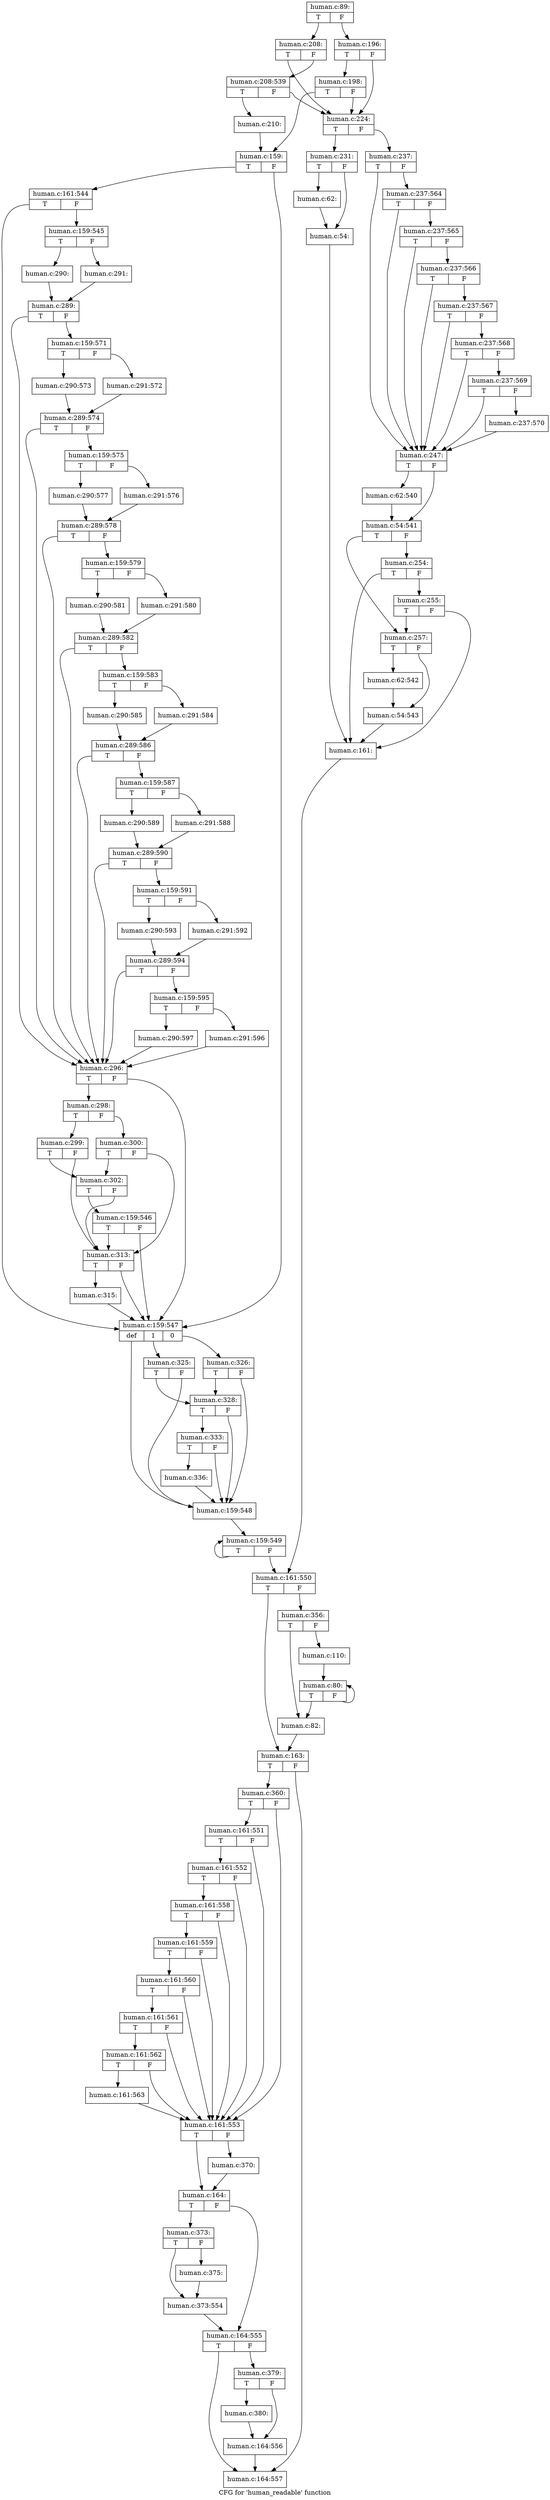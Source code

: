 digraph "CFG for 'human_readable' function" {
	label="CFG for 'human_readable' function";

	Node0xc956e30 [shape=record,label="{human.c:89:|{<s0>T|<s1>F}}"];
	Node0xc956e30:s0 -> Node0xca44e30;
	Node0xc956e30:s1 -> Node0xca44d90;
	Node0xca44d90 [shape=record,label="{human.c:196:|{<s0>T|<s1>F}}"];
	Node0xca44d90:s0 -> Node0xc956970;
	Node0xca44d90:s1 -> Node0xca44de0;
	Node0xc956970 [shape=record,label="{human.c:198:|{<s0>T|<s1>F}}"];
	Node0xc956970:s0 -> Node0xca46d80;
	Node0xc956970:s1 -> Node0xca44de0;
	Node0xca44e30 [shape=record,label="{human.c:208:|{<s0>T|<s1>F}}"];
	Node0xca44e30:s0 -> Node0xca44de0;
	Node0xca44e30:s1 -> Node0xca5f1b0;
	Node0xca5f1b0 [shape=record,label="{human.c:208:539|{<s0>T|<s1>F}}"];
	Node0xca5f1b0:s0 -> Node0xca5f110;
	Node0xca5f1b0:s1 -> Node0xca44de0;
	Node0xca5f110 [shape=record,label="{human.c:210:}"];
	Node0xca5f110 -> Node0xca46d80;
	Node0xca44de0 [shape=record,label="{human.c:224:|{<s0>T|<s1>F}}"];
	Node0xca44de0:s0 -> Node0xca4eef0;
	Node0xca44de0:s1 -> Node0xca4efd0;
	Node0xca4eef0 [shape=record,label="{human.c:231:|{<s0>T|<s1>F}}"];
	Node0xca4eef0:s0 -> Node0xca72240;
	Node0xca4eef0:s1 -> Node0xca66db0;
	Node0xca72240 [shape=record,label="{human.c:62:}"];
	Node0xca72240 -> Node0xca66db0;
	Node0xca66db0 [shape=record,label="{human.c:54:}"];
	Node0xca66db0 -> Node0xca4ef60;
	Node0xca4efd0 [shape=record,label="{human.c:237:|{<s0>T|<s1>F}}"];
	Node0xca4efd0:s0 -> Node0xca66a40;
	Node0xca4efd0:s1 -> Node0xca838c0;
	Node0xca66a40 [shape=record,label="{human.c:247:|{<s0>T|<s1>F}}"];
	Node0xca66a40:s0 -> Node0xca64540;
	Node0xca66a40:s1 -> Node0xca45650;
	Node0xca64540 [shape=record,label="{human.c:62:540}"];
	Node0xca64540 -> Node0xca45650;
	Node0xca45650 [shape=record,label="{human.c:54:541|{<s0>T|<s1>F}}"];
	Node0xca45650:s0 -> Node0xca5d900;
	Node0xca45650:s1 -> Node0xca5dfe0;
	Node0xca5dfe0 [shape=record,label="{human.c:254:|{<s0>T|<s1>F}}"];
	Node0xca5dfe0:s0 -> Node0xca4ef60;
	Node0xca5dfe0:s1 -> Node0xca6d0f0;
	Node0xca6d0f0 [shape=record,label="{human.c:255:|{<s0>T|<s1>F}}"];
	Node0xca6d0f0:s0 -> Node0xca5d900;
	Node0xca6d0f0:s1 -> Node0xca4ef60;
	Node0xca5d900 [shape=record,label="{human.c:257:|{<s0>T|<s1>F}}"];
	Node0xca5d900:s0 -> Node0xca75b60;
	Node0xca5d900:s1 -> Node0xca56180;
	Node0xca75b60 [shape=record,label="{human.c:62:542}"];
	Node0xca75b60 -> Node0xca56180;
	Node0xca56180 [shape=record,label="{human.c:54:543}"];
	Node0xca56180 -> Node0xca4ef60;
	Node0xca4ef60 [shape=record,label="{human.c:161:}"];
	Node0xca4ef60 -> Node0xca6f830;
	Node0xca46d80 [shape=record,label="{human.c:159:|{<s0>T|<s1>F}}"];
	Node0xca46d80:s0 -> Node0xca6fc00;
	Node0xca46d80:s1 -> Node0xca6fc50;
	Node0xca6fc00 [shape=record,label="{human.c:161:544|{<s0>T|<s1>F}}"];
	Node0xca6fc00:s0 -> Node0xca6fc50;
	Node0xca6fc00:s1 -> Node0xca70700;
	Node0xca70700 [shape=record,label="{human.c:159:545|{<s0>T|<s1>F}}"];
	Node0xca70700:s0 -> Node0xca61a30;
	Node0xca70700:s1 -> Node0xca61ab0;
	Node0xca61a30 [shape=record,label="{human.c:290:}"];
	Node0xca61a30 -> Node0xca61b30;
	Node0xca61ab0 [shape=record,label="{human.c:291:}"];
	Node0xca61ab0 -> Node0xca61b30;
	Node0xca61b30 [shape=record,label="{human.c:289:|{<s0>T|<s1>F}}"];
	Node0xca61b30:s0 -> Node0xca70660;
	Node0xca61b30:s1 -> Node0xca83b90;
	Node0xca70660 [shape=record,label="{human.c:296:|{<s0>T|<s1>F}}"];
	Node0xca70660:s0 -> Node0xca76a80;
	Node0xca70660:s1 -> Node0xca6fc50;
	Node0xca76a80 [shape=record,label="{human.c:298:|{<s0>T|<s1>F}}"];
	Node0xca76a80:s0 -> Node0xca76f70;
	Node0xca76a80:s1 -> Node0xca76ff0;
	Node0xca76f70 [shape=record,label="{human.c:299:|{<s0>T|<s1>F}}"];
	Node0xca76f70:s0 -> Node0xca5bc00;
	Node0xca76f70:s1 -> Node0xca78a70;
	Node0xca76ff0 [shape=record,label="{human.c:300:|{<s0>T|<s1>F}}"];
	Node0xca76ff0:s0 -> Node0xca5bc00;
	Node0xca76ff0:s1 -> Node0xca78a70;
	Node0xca5bc00 [shape=record,label="{human.c:302:|{<s0>T|<s1>F}}"];
	Node0xca5bc00:s0 -> Node0xca76f20;
	Node0xca5bc00:s1 -> Node0xca78a70;
	Node0xca76f20 [shape=record,label="{human.c:159:546|{<s0>T|<s1>F}}"];
	Node0xca76f20:s0 -> Node0xca78a70;
	Node0xca76f20:s1 -> Node0xca6fc50;
	Node0xca78a70 [shape=record,label="{human.c:313:|{<s0>T|<s1>F}}"];
	Node0xca78a70:s0 -> Node0xca789d0;
	Node0xca78a70:s1 -> Node0xca6fc50;
	Node0xca789d0 [shape=record,label="{human.c:315:}"];
	Node0xca789d0 -> Node0xca6fc50;
	Node0xca6fc50 [shape=record,label="{human.c:159:547|{<s0>def|<s1>1|<s2>0}}"];
	Node0xca6fc50:s0 -> Node0xca69d30;
	Node0xca6fc50:s1 -> Node0xca69d80;
	Node0xca6fc50:s2 -> Node0xca6a8f0;
	Node0xca69d80 [shape=record,label="{human.c:325:|{<s0>T|<s1>F}}"];
	Node0xca69d80:s0 -> Node0xca69ce0;
	Node0xca69d80:s1 -> Node0xca69d30;
	Node0xca6a8f0 [shape=record,label="{human.c:326:|{<s0>T|<s1>F}}"];
	Node0xca6a8f0:s0 -> Node0xca69ce0;
	Node0xca6a8f0:s1 -> Node0xca69d30;
	Node0xca69ce0 [shape=record,label="{human.c:328:|{<s0>T|<s1>F}}"];
	Node0xca69ce0:s0 -> Node0xca6b1a0;
	Node0xca69ce0:s1 -> Node0xca69d30;
	Node0xca6b1a0 [shape=record,label="{human.c:333:|{<s0>T|<s1>F}}"];
	Node0xca6b1a0:s0 -> Node0xca6bee0;
	Node0xca6b1a0:s1 -> Node0xca69d30;
	Node0xca6bee0 [shape=record,label="{human.c:336:}"];
	Node0xca6bee0 -> Node0xca69d30;
	Node0xca69d30 [shape=record,label="{human.c:159:548}"];
	Node0xca69d30 -> Node0xca81c90;
	Node0xca81c90 [shape=record,label="{human.c:159:549|{<s0>T|<s1>F}}"];
	Node0xca81c90:s0 -> Node0xca81c90;
	Node0xca81c90:s1 -> Node0xca6f830;
	Node0xca6f830 [shape=record,label="{human.c:161:550|{<s0>T|<s1>F}}"];
	Node0xca6f830:s0 -> Node0xca831d0;
	Node0xca6f830:s1 -> Node0xca83180;
	Node0xca83180 [shape=record,label="{human.c:356:|{<s0>T|<s1>F}}"];
	Node0xca83180:s0 -> Node0xca609e0;
	Node0xca83180:s1 -> Node0xca74f90;
	Node0xca74f90 [shape=record,label="{human.c:110:}"];
	Node0xca74f90 -> Node0xca696c0;
	Node0xca696c0 [shape=record,label="{human.c:80:|{<s0>T|<s1>F}}"];
	Node0xca696c0:s0 -> Node0xca609e0;
	Node0xca696c0:s1 -> Node0xca696c0;
	Node0xca609e0 [shape=record,label="{human.c:82:}"];
	Node0xca609e0 -> Node0xca831d0;
	Node0xca831d0 [shape=record,label="{human.c:163:|{<s0>T|<s1>F}}"];
	Node0xca831d0:s0 -> Node0xca84470;
	Node0xca831d0:s1 -> Node0xca844c0;
	Node0xca84470 [shape=record,label="{human.c:360:|{<s0>T|<s1>F}}"];
	Node0xca84470:s0 -> Node0xca84830;
	Node0xca84470:s1 -> Node0xca84880;
	Node0xca84830 [shape=record,label="{human.c:161:551|{<s0>T|<s1>F}}"];
	Node0xca84830:s0 -> Node0xca62d70;
	Node0xca84830:s1 -> Node0xca84880;
	Node0xca62d70 [shape=record,label="{human.c:161:552|{<s0>T|<s1>F}}"];
	Node0xca62d70:s0 -> Node0xcaa3be0;
	Node0xca62d70:s1 -> Node0xca84880;
	Node0xca84880 [shape=record,label="{human.c:161:553|{<s0>T|<s1>F}}"];
	Node0xca84880:s0 -> Node0xca86250;
	Node0xca84880:s1 -> Node0xca86200;
	Node0xca86200 [shape=record,label="{human.c:370:}"];
	Node0xca86200 -> Node0xca86250;
	Node0xca86250 [shape=record,label="{human.c:164:|{<s0>T|<s1>F}}"];
	Node0xca86250:s0 -> Node0xca86d50;
	Node0xca86250:s1 -> Node0xca86da0;
	Node0xca86d50 [shape=record,label="{human.c:373:|{<s0>T|<s1>F}}"];
	Node0xca86d50:s0 -> Node0xca871a0;
	Node0xca86d50:s1 -> Node0xca87120;
	Node0xca87120 [shape=record,label="{human.c:375:}"];
	Node0xca87120 -> Node0xca871a0;
	Node0xca871a0 [shape=record,label="{human.c:373:554}"];
	Node0xca871a0 -> Node0xca86da0;
	Node0xca86da0 [shape=record,label="{human.c:164:555|{<s0>T|<s1>F}}"];
	Node0xca86da0:s0 -> Node0xca844c0;
	Node0xca86da0:s1 -> Node0xca880e0;
	Node0xca880e0 [shape=record,label="{human.c:379:|{<s0>T|<s1>F}}"];
	Node0xca880e0:s0 -> Node0xca88590;
	Node0xca880e0:s1 -> Node0xca885e0;
	Node0xca88590 [shape=record,label="{human.c:380:}"];
	Node0xca88590 -> Node0xca885e0;
	Node0xca885e0 [shape=record,label="{human.c:164:556}"];
	Node0xca885e0 -> Node0xca844c0;
	Node0xca844c0 [shape=record,label="{human.c:164:557}"];
	Node0xcaa3be0 [shape=record,label="{human.c:161:558|{<s0>T|<s1>F}}"];
	Node0xcaa3be0:s0 -> Node0xcae5540;
	Node0xcaa3be0:s1 -> Node0xca84880;
	Node0xcae5540 [shape=record,label="{human.c:161:559|{<s0>T|<s1>F}}"];
	Node0xcae5540:s0 -> Node0xcaa1b40;
	Node0xcae5540:s1 -> Node0xca84880;
	Node0xcaa1b40 [shape=record,label="{human.c:161:560|{<s0>T|<s1>F}}"];
	Node0xcaa1b40:s0 -> Node0xca87720;
	Node0xcaa1b40:s1 -> Node0xca84880;
	Node0xca87720 [shape=record,label="{human.c:161:561|{<s0>T|<s1>F}}"];
	Node0xca87720:s0 -> Node0xcb72db0;
	Node0xca87720:s1 -> Node0xca84880;
	Node0xcb72db0 [shape=record,label="{human.c:161:562|{<s0>T|<s1>F}}"];
	Node0xcb72db0:s0 -> Node0xcb74d40;
	Node0xcb72db0:s1 -> Node0xca84880;
	Node0xcb74d40 [shape=record,label="{human.c:161:563}"];
	Node0xcb74d40 -> Node0xca84880;
	Node0xca838c0 [shape=record,label="{human.c:237:564|{<s0>T|<s1>F}}"];
	Node0xca838c0:s0 -> Node0xca66a40;
	Node0xca838c0:s1 -> Node0xcaa02e0;
	Node0xcaa02e0 [shape=record,label="{human.c:237:565|{<s0>T|<s1>F}}"];
	Node0xcaa02e0:s0 -> Node0xca66a40;
	Node0xcaa02e0:s1 -> Node0xca479e0;
	Node0xca479e0 [shape=record,label="{human.c:237:566|{<s0>T|<s1>F}}"];
	Node0xca479e0:s0 -> Node0xca66a40;
	Node0xca479e0:s1 -> Node0xcb7a200;
	Node0xcb7a200 [shape=record,label="{human.c:237:567|{<s0>T|<s1>F}}"];
	Node0xcb7a200:s0 -> Node0xca66a40;
	Node0xcb7a200:s1 -> Node0xca72c30;
	Node0xca72c30 [shape=record,label="{human.c:237:568|{<s0>T|<s1>F}}"];
	Node0xca72c30:s0 -> Node0xca66a40;
	Node0xca72c30:s1 -> Node0xcb91790;
	Node0xcb91790 [shape=record,label="{human.c:237:569|{<s0>T|<s1>F}}"];
	Node0xcb91790:s0 -> Node0xca66a40;
	Node0xcb91790:s1 -> Node0xcb91f00;
	Node0xcb91f00 [shape=record,label="{human.c:237:570}"];
	Node0xcb91f00 -> Node0xca66a40;
	Node0xca83b90 [shape=record,label="{human.c:159:571|{<s0>T|<s1>F}}"];
	Node0xca83b90:s0 -> Node0xcb7a250;
	Node0xca83b90:s1 -> Node0xcb72fd0;
	Node0xcb72fd0 [shape=record,label="{human.c:291:572}"];
	Node0xcb72fd0 -> Node0xcb8cbb0;
	Node0xcb7a250 [shape=record,label="{human.c:290:573}"];
	Node0xcb7a250 -> Node0xcb8cbb0;
	Node0xcb8cbb0 [shape=record,label="{human.c:289:574|{<s0>T|<s1>F}}"];
	Node0xcb8cbb0:s0 -> Node0xca70660;
	Node0xcb8cbb0:s1 -> Node0xcb8f730;
	Node0xcb8f730 [shape=record,label="{human.c:159:575|{<s0>T|<s1>F}}"];
	Node0xcb8f730:s0 -> Node0xcb8f940;
	Node0xcb8f730:s1 -> Node0xcb8cb20;
	Node0xcb8cb20 [shape=record,label="{human.c:291:576}"];
	Node0xcb8cb20 -> Node0xcb76a80;
	Node0xcb8f940 [shape=record,label="{human.c:290:577}"];
	Node0xcb8f940 -> Node0xcb76a80;
	Node0xcb76a80 [shape=record,label="{human.c:289:578|{<s0>T|<s1>F}}"];
	Node0xcb76a80:s0 -> Node0xca70660;
	Node0xcb76a80:s1 -> Node0xcb8f5f0;
	Node0xcb8f5f0 [shape=record,label="{human.c:159:579|{<s0>T|<s1>F}}"];
	Node0xcb8f5f0:s0 -> Node0xcb97e10;
	Node0xcb8f5f0:s1 -> Node0xcb8f640;
	Node0xcb8f640 [shape=record,label="{human.c:291:580}"];
	Node0xcb8f640 -> Node0xcb98130;
	Node0xcb97e10 [shape=record,label="{human.c:290:581}"];
	Node0xcb97e10 -> Node0xcb98130;
	Node0xcb98130 [shape=record,label="{human.c:289:582|{<s0>T|<s1>F}}"];
	Node0xcb98130:s0 -> Node0xca70660;
	Node0xcb98130:s1 -> Node0xcb79ca0;
	Node0xcb79ca0 [shape=record,label="{human.c:159:583|{<s0>T|<s1>F}}"];
	Node0xcb79ca0:s0 -> Node0xcb79df0;
	Node0xcb79ca0:s1 -> Node0xcb752b0;
	Node0xcb752b0 [shape=record,label="{human.c:291:584}"];
	Node0xcb752b0 -> Node0xcb99eb0;
	Node0xcb79df0 [shape=record,label="{human.c:290:585}"];
	Node0xcb79df0 -> Node0xcb99eb0;
	Node0xcb99eb0 [shape=record,label="{human.c:289:586|{<s0>T|<s1>F}}"];
	Node0xcb99eb0:s0 -> Node0xca70660;
	Node0xcb99eb0:s1 -> Node0xcb9a650;
	Node0xcb9a650 [shape=record,label="{human.c:159:587|{<s0>T|<s1>F}}"];
	Node0xcb9a650:s0 -> Node0xcb9b870;
	Node0xcb9a650:s1 -> Node0xcb9a6a0;
	Node0xcb9a6a0 [shape=record,label="{human.c:291:588}"];
	Node0xcb9a6a0 -> Node0xcb9bb60;
	Node0xcb9b870 [shape=record,label="{human.c:290:589}"];
	Node0xcb9b870 -> Node0xcb9bb60;
	Node0xcb9bb60 [shape=record,label="{human.c:289:590|{<s0>T|<s1>F}}"];
	Node0xcb9bb60:s0 -> Node0xca70660;
	Node0xcb9bb60:s1 -> Node0xcb9c1d0;
	Node0xcb9c1d0 [shape=record,label="{human.c:159:591|{<s0>T|<s1>F}}"];
	Node0xcb9c1d0:s0 -> Node0xcb9d3f0;
	Node0xcb9c1d0:s1 -> Node0xcb9c220;
	Node0xcb9c220 [shape=record,label="{human.c:291:592}"];
	Node0xcb9c220 -> Node0xcb9d6e0;
	Node0xcb9d3f0 [shape=record,label="{human.c:290:593}"];
	Node0xcb9d3f0 -> Node0xcb9d6e0;
	Node0xcb9d6e0 [shape=record,label="{human.c:289:594|{<s0>T|<s1>F}}"];
	Node0xcb9d6e0:s0 -> Node0xca70660;
	Node0xcb9d6e0:s1 -> Node0xcb98730;
	Node0xcb98730 [shape=record,label="{human.c:159:595|{<s0>T|<s1>F}}"];
	Node0xcb98730:s0 -> Node0xcb9f0b0;
	Node0xcb98730:s1 -> Node0xcb98780;
	Node0xcb98780 [shape=record,label="{human.c:291:596}"];
	Node0xcb98780 -> Node0xca70660;
	Node0xcb9f0b0 [shape=record,label="{human.c:290:597}"];
	Node0xcb9f0b0 -> Node0xca70660;
}
